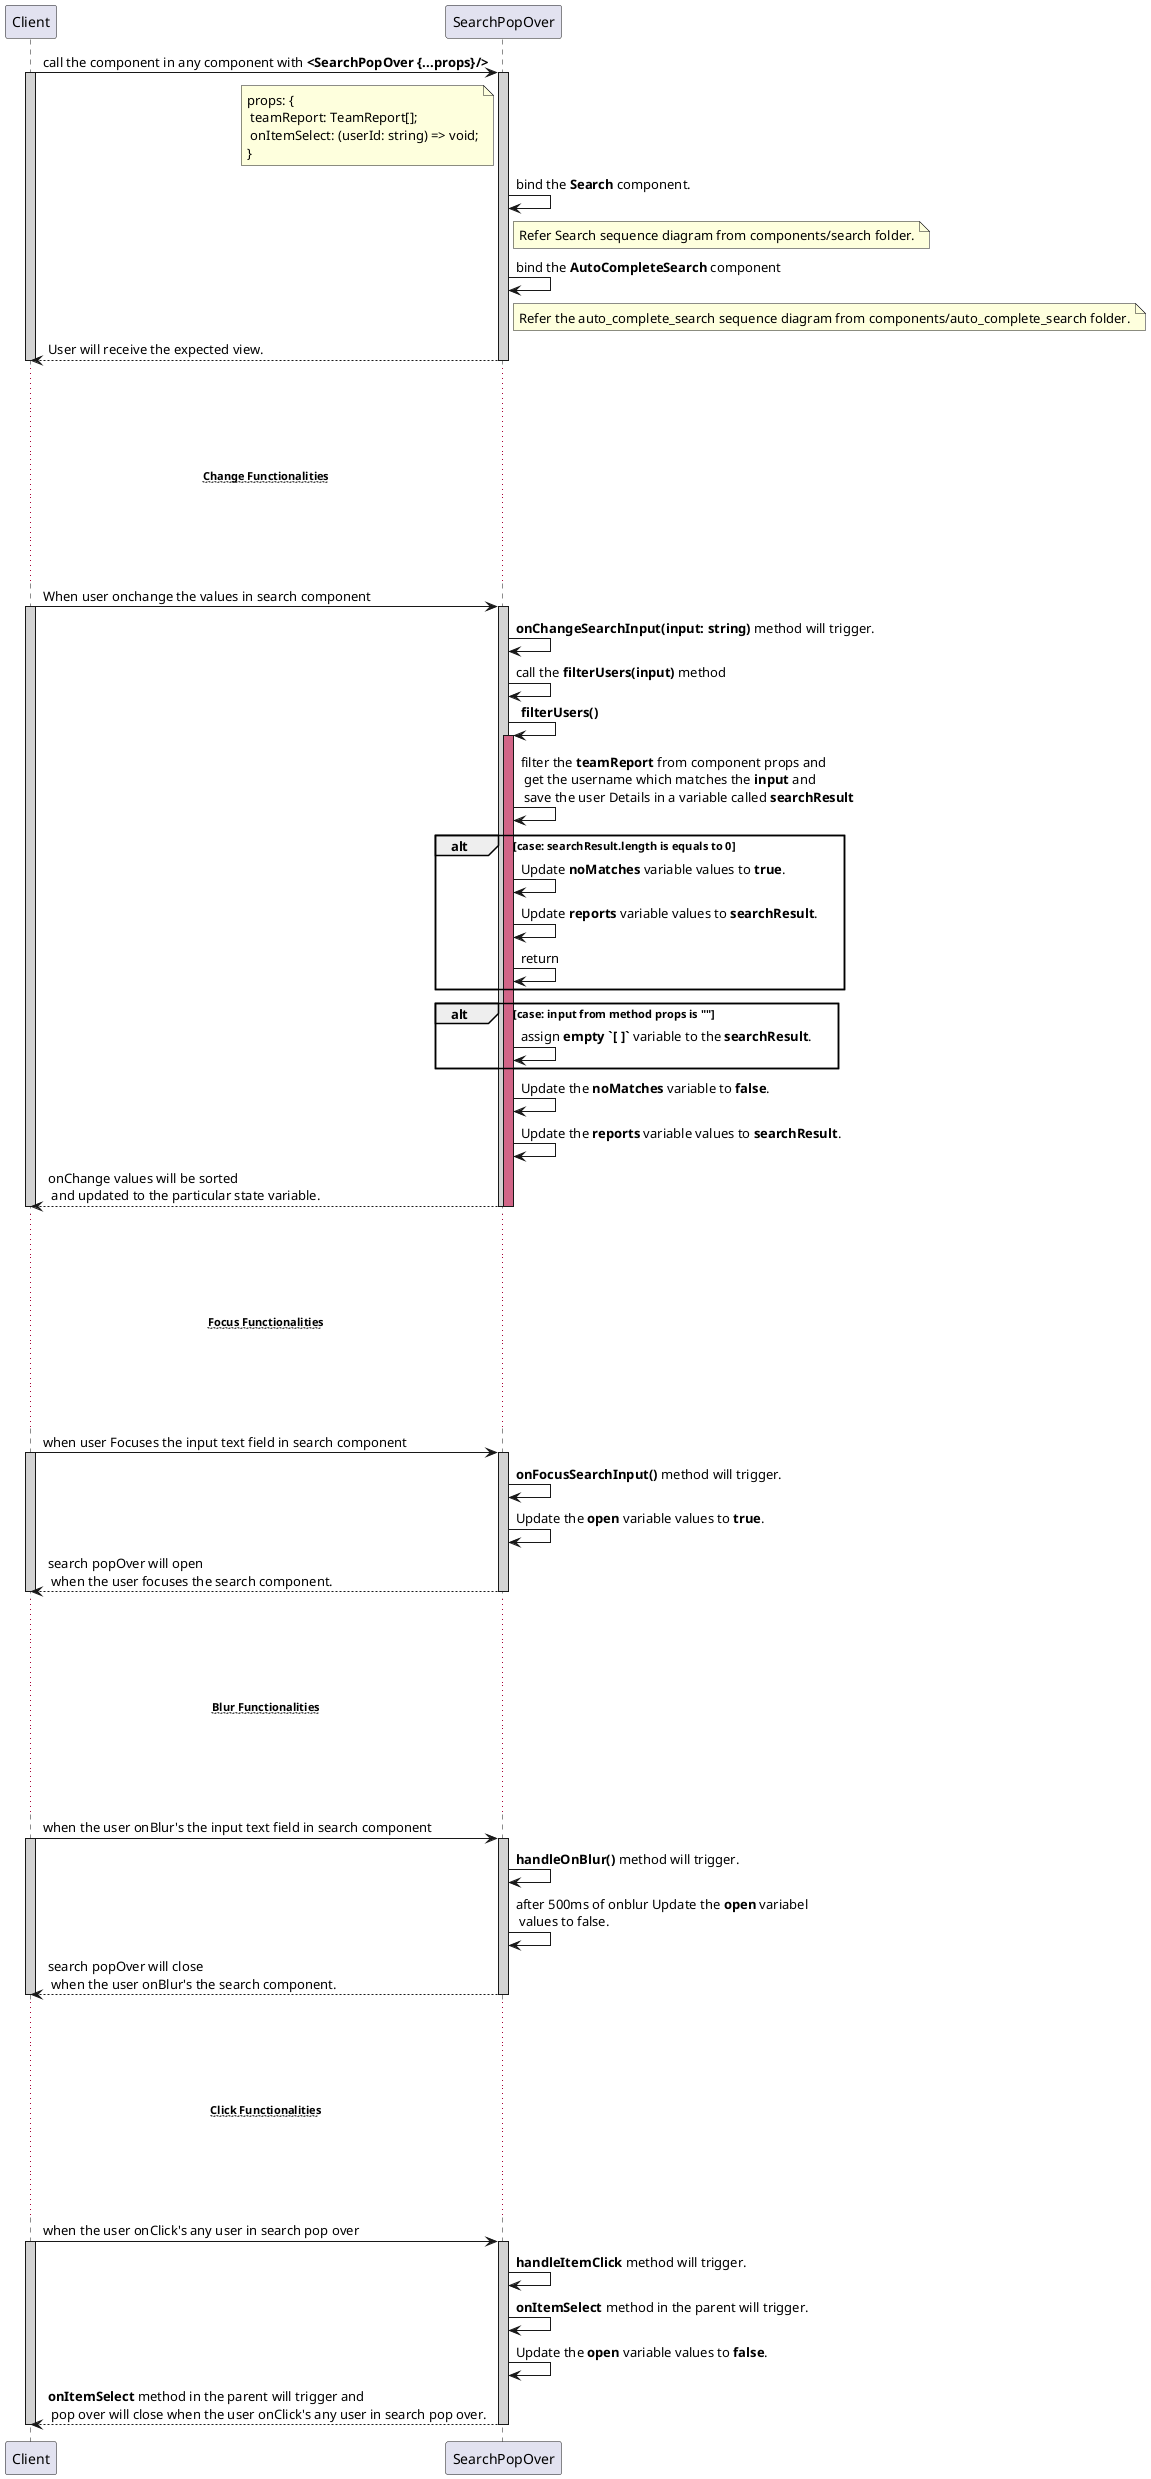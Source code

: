 @startuml search pop_over sequence diagram
participant Client
participant SearchPopOver

Client -> SearchPopOver : call the component in any component with **<SearchPopOver {...props}/>**
activate Client #D3D3D3
    activate SearchPopOver #D3D3D3
        note left of SearchPopOver : props: {\n teamReport: TeamReport[];\n onItemSelect: (userId: string) => void;\n}
        SearchPopOver -> SearchPopOver : bind the **Search** component.
        note right of SearchPopOver : Refer Search sequence diagram from components/search folder.
        SearchPopOver -> SearchPopOver : bind the **AutoCompleteSearch** component
        note right of SearchPopOver : Refer the auto_complete_search sequence diagram from components/auto_complete_search folder.
        Client <-- SearchPopOver : User will receive the expected view.
    deactivate SearchPopOver
deactivate Client

... ...
... ...
...~~**Change Functionalities**~~ ...
... ...
... ...

Client -> SearchPopOver : When user onchange the values in search component
activate Client #D3D3D3
    activate SearchPopOver #D3D3D3
        SearchPopOver -> SearchPopOver : **onChangeSearchInput(input: string)** method will trigger.
        SearchPopOver -> SearchPopOver : call the **filterUsers(input)** method
        SearchPopOver -> SearchPopOver : **filterUsers()**
        activate SearchPopOver #D16587
            SearchPopOver -> SearchPopOver : filter the **teamReport** from component props and\n get the username which matches the **input** and\n save the user Details in a variable called **searchResult**
            alt case: searchResult.length is equals to 0
                SearchPopOver -> SearchPopOver : Update **noMatches** variable values to **true**.
                SearchPopOver -> SearchPopOver : Update **reports** variable values to **searchResult**.
                SearchPopOver -> SearchPopOver : return
            end
            alt case: input from method props is ""
                SearchPopOver -> SearchPopOver : assign **empty `[ ]`** variable to the **searchResult**.
            end
            SearchPopOver -> SearchPopOver : Update the **noMatches** variable to **false**.
            SearchPopOver -> SearchPopOver : Update the **reports** variable values to **searchResult**.
            Client <-- SearchPopOver : onChange values will be sorted\n and updated to the particular state variable.
        deactivate SearchPopOver
    deactivate SearchPopOver
deactivate Client

... ...
... ...
...~~**Focus Functionalities**~~ ...
... ...
... ...

Client -> SearchPopOver : when user Focuses the input text field in search component
activate Client #D3D3D3
    activate SearchPopOver #D3D3D3
        SearchPopOver -> SearchPopOver : **onFocusSearchInput()** method will trigger.
        SearchPopOver -> SearchPopOver : Update the **open** variable values to **true**.
        Client <-- SearchPopOver : search popOver will open\n when the user focuses the search component.
    deactivate SearchPopOver
deactivate Client


... ...
... ...
...~~**Blur Functionalities**~~ ...
... ...
... ...

Client -> SearchPopOver : when the user onBlur's the input text field in search component
activate Client #D3D3D3
    activate SearchPopOver #D3D3D3
        SearchPopOver -> SearchPopOver : **handleOnBlur()** method will trigger.
        SearchPopOver -> SearchPopOver : after 500ms of onblur Update the **open** variabel\n values to false.
        Client <-- SearchPopOver : search popOver will close\n when the user onBlur's the search component.
    deactivate SearchPopOver
deactivate Client

... ...
... ...
...~~**Click Functionalities**~~ ...
... ...
... ...

Client -> SearchPopOver : when the user onClick's any user in search pop over
activate Client #D3D3D3
    activate SearchPopOver #D3D3D3
        SearchPopOver -> SearchPopOver : **handleItemClick** method will trigger.
        SearchPopOver -> SearchPopOver : **onItemSelect** method in the parent will trigger.
        SearchPopOver -> SearchPopOver : Update the **open** variable values to **false**.
        Client <-- SearchPopOver : **onItemSelect** method in the parent will trigger and\n pop over will close when the user onClick's any user in search pop over.
    deactivate SearchPopOver
deactivate Client

@enduml